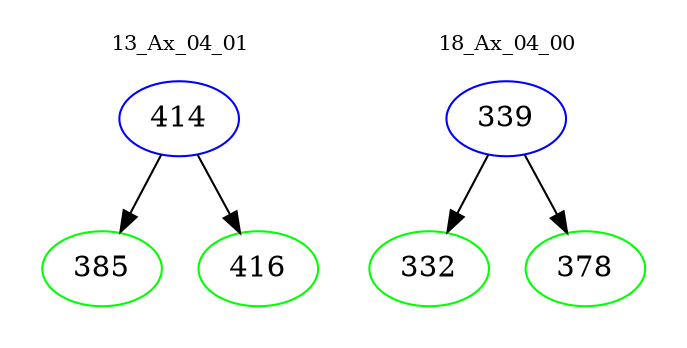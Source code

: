 digraph{
subgraph cluster_0 {
color = white
label = "13_Ax_04_01";
fontsize=10;
T0_414 [label="414", color="blue"]
T0_414 -> T0_385 [color="black"]
T0_385 [label="385", color="green"]
T0_414 -> T0_416 [color="black"]
T0_416 [label="416", color="green"]
}
subgraph cluster_1 {
color = white
label = "18_Ax_04_00";
fontsize=10;
T1_339 [label="339", color="blue"]
T1_339 -> T1_332 [color="black"]
T1_332 [label="332", color="green"]
T1_339 -> T1_378 [color="black"]
T1_378 [label="378", color="green"]
}
}
